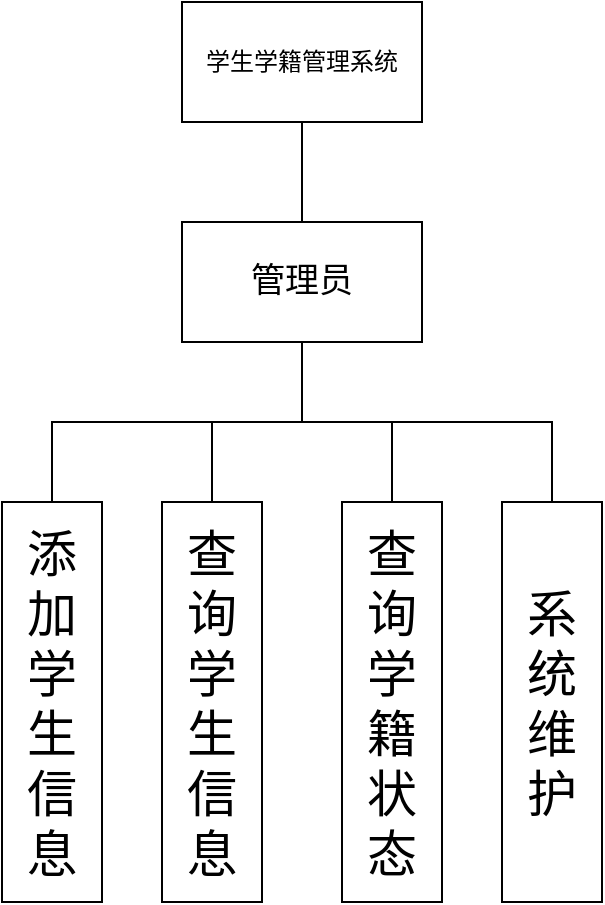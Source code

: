 <mxfile version="24.1.0" type="device">
  <diagram name="第 1 页" id="m4WlvHM6WWsqlOekGDqn">
    <mxGraphModel dx="490" dy="661" grid="1" gridSize="10" guides="1" tooltips="1" connect="1" arrows="1" fold="1" page="1" pageScale="1" pageWidth="827" pageHeight="1169" math="0" shadow="0">
      <root>
        <mxCell id="0" />
        <mxCell id="1" parent="0" />
        <mxCell id="K8trbJLzHtX-AJA_kqR3-18" value="" style="rounded=0;orthogonalLoop=1;jettySize=auto;html=1;endArrow=none;endFill=0;" edge="1" parent="1" source="K8trbJLzHtX-AJA_kqR3-11" target="K8trbJLzHtX-AJA_kqR3-12">
          <mxGeometry relative="1" as="geometry" />
        </mxCell>
        <mxCell id="K8trbJLzHtX-AJA_kqR3-11" value="学生学籍管理系统" style="rounded=0;whiteSpace=wrap;html=1;" vertex="1" parent="1">
          <mxGeometry x="170" y="60" width="120" height="60" as="geometry" />
        </mxCell>
        <mxCell id="K8trbJLzHtX-AJA_kqR3-19" value="" style="rounded=0;orthogonalLoop=1;jettySize=auto;html=1;edgeStyle=orthogonalEdgeStyle;endArrow=none;endFill=0;" edge="1" parent="1" source="K8trbJLzHtX-AJA_kqR3-12" target="K8trbJLzHtX-AJA_kqR3-15">
          <mxGeometry relative="1" as="geometry" />
        </mxCell>
        <mxCell id="K8trbJLzHtX-AJA_kqR3-12" value="&lt;font style=&quot;font-size: 17px;&quot;&gt;管理员&lt;/font&gt;" style="rounded=0;whiteSpace=wrap;html=1;" vertex="1" parent="1">
          <mxGeometry x="170" y="170" width="120" height="60" as="geometry" />
        </mxCell>
        <mxCell id="K8trbJLzHtX-AJA_kqR3-17" style="edgeStyle=orthogonalEdgeStyle;rounded=0;orthogonalLoop=1;jettySize=auto;html=1;exitX=0.5;exitY=0;exitDx=0;exitDy=0;entryX=0.5;entryY=0;entryDx=0;entryDy=0;endArrow=none;endFill=0;" edge="1" parent="1" source="K8trbJLzHtX-AJA_kqR3-13" target="K8trbJLzHtX-AJA_kqR3-16">
          <mxGeometry relative="1" as="geometry">
            <Array as="points">
              <mxPoint x="105" y="270" />
              <mxPoint x="355" y="270" />
            </Array>
          </mxGeometry>
        </mxCell>
        <mxCell id="K8trbJLzHtX-AJA_kqR3-13" value="&lt;font style=&quot;font-size: 25px;&quot;&gt;添加学生信息&lt;/font&gt;" style="rounded=0;whiteSpace=wrap;html=1;" vertex="1" parent="1">
          <mxGeometry x="80" y="310" width="50" height="200" as="geometry" />
        </mxCell>
        <mxCell id="K8trbJLzHtX-AJA_kqR3-20" value="" style="edgeStyle=orthogonalEdgeStyle;rounded=0;orthogonalLoop=1;jettySize=auto;html=1;endArrow=none;endFill=0;" edge="1" parent="1" source="K8trbJLzHtX-AJA_kqR3-14" target="K8trbJLzHtX-AJA_kqR3-12">
          <mxGeometry relative="1" as="geometry" />
        </mxCell>
        <mxCell id="K8trbJLzHtX-AJA_kqR3-14" value="&lt;font style=&quot;font-size: 25px;&quot;&gt;查询学生信息&lt;/font&gt;" style="rounded=0;whiteSpace=wrap;html=1;" vertex="1" parent="1">
          <mxGeometry x="160" y="310" width="50" height="200" as="geometry" />
        </mxCell>
        <mxCell id="K8trbJLzHtX-AJA_kqR3-15" value="&lt;font style=&quot;font-size: 25px;&quot;&gt;查询学籍状态&lt;/font&gt;" style="rounded=0;whiteSpace=wrap;html=1;" vertex="1" parent="1">
          <mxGeometry x="250" y="310" width="50" height="200" as="geometry" />
        </mxCell>
        <mxCell id="K8trbJLzHtX-AJA_kqR3-16" value="&lt;font style=&quot;font-size: 25px;&quot;&gt;系统维护&lt;/font&gt;" style="rounded=0;whiteSpace=wrap;html=1;" vertex="1" parent="1">
          <mxGeometry x="330" y="310" width="50" height="200" as="geometry" />
        </mxCell>
      </root>
    </mxGraphModel>
  </diagram>
</mxfile>
